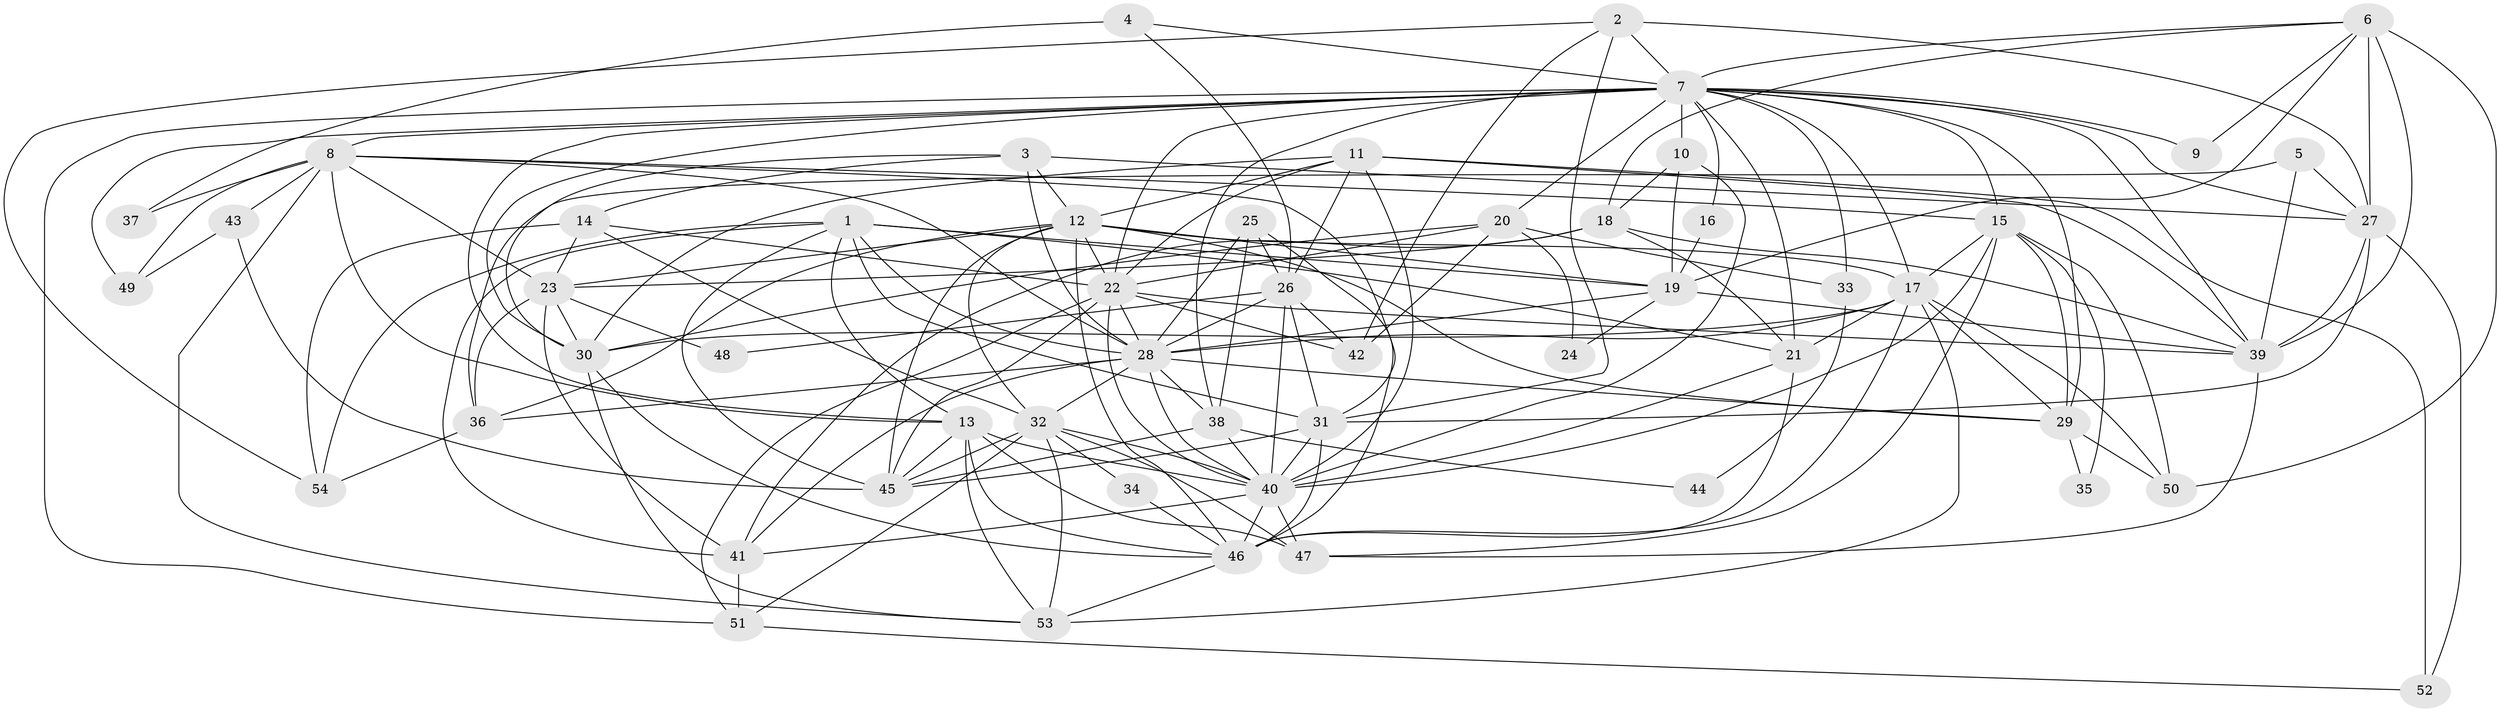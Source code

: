 // original degree distribution, {4: 0.2814814814814815, 5: 0.15555555555555556, 3: 0.2518518518518518, 8: 0.014814814814814815, 2: 0.14814814814814814, 6: 0.1259259259259259, 7: 0.014814814814814815, 9: 0.007407407407407408}
// Generated by graph-tools (version 1.1) at 2025/51/03/04/25 22:51:15]
// undirected, 54 vertices, 170 edges
graph export_dot {
  node [color=gray90,style=filled];
  1;
  2;
  3;
  4;
  5;
  6;
  7;
  8;
  9;
  10;
  11;
  12;
  13;
  14;
  15;
  16;
  17;
  18;
  19;
  20;
  21;
  22;
  23;
  24;
  25;
  26;
  27;
  28;
  29;
  30;
  31;
  32;
  33;
  34;
  35;
  36;
  37;
  38;
  39;
  40;
  41;
  42;
  43;
  44;
  45;
  46;
  47;
  48;
  49;
  50;
  51;
  52;
  53;
  54;
  1 -- 13 [weight=1.0];
  1 -- 19 [weight=1.0];
  1 -- 21 [weight=1.0];
  1 -- 28 [weight=1.0];
  1 -- 31 [weight=2.0];
  1 -- 41 [weight=1.0];
  1 -- 45 [weight=1.0];
  1 -- 54 [weight=1.0];
  2 -- 7 [weight=1.0];
  2 -- 27 [weight=2.0];
  2 -- 31 [weight=1.0];
  2 -- 42 [weight=1.0];
  2 -- 54 [weight=1.0];
  3 -- 12 [weight=1.0];
  3 -- 14 [weight=1.0];
  3 -- 27 [weight=1.0];
  3 -- 28 [weight=3.0];
  3 -- 30 [weight=1.0];
  4 -- 7 [weight=1.0];
  4 -- 26 [weight=2.0];
  4 -- 37 [weight=1.0];
  5 -- 27 [weight=1.0];
  5 -- 36 [weight=1.0];
  5 -- 39 [weight=1.0];
  6 -- 7 [weight=1.0];
  6 -- 9 [weight=1.0];
  6 -- 18 [weight=1.0];
  6 -- 19 [weight=1.0];
  6 -- 27 [weight=2.0];
  6 -- 39 [weight=1.0];
  6 -- 50 [weight=1.0];
  7 -- 8 [weight=1.0];
  7 -- 9 [weight=1.0];
  7 -- 10 [weight=1.0];
  7 -- 13 [weight=1.0];
  7 -- 15 [weight=2.0];
  7 -- 16 [weight=1.0];
  7 -- 17 [weight=1.0];
  7 -- 20 [weight=1.0];
  7 -- 21 [weight=2.0];
  7 -- 22 [weight=1.0];
  7 -- 27 [weight=1.0];
  7 -- 29 [weight=2.0];
  7 -- 30 [weight=1.0];
  7 -- 33 [weight=1.0];
  7 -- 38 [weight=1.0];
  7 -- 39 [weight=1.0];
  7 -- 49 [weight=1.0];
  7 -- 51 [weight=1.0];
  8 -- 13 [weight=1.0];
  8 -- 15 [weight=1.0];
  8 -- 23 [weight=1.0];
  8 -- 28 [weight=1.0];
  8 -- 31 [weight=1.0];
  8 -- 37 [weight=1.0];
  8 -- 43 [weight=1.0];
  8 -- 49 [weight=1.0];
  8 -- 53 [weight=1.0];
  10 -- 18 [weight=1.0];
  10 -- 19 [weight=1.0];
  10 -- 40 [weight=1.0];
  11 -- 12 [weight=1.0];
  11 -- 22 [weight=1.0];
  11 -- 26 [weight=1.0];
  11 -- 30 [weight=1.0];
  11 -- 39 [weight=1.0];
  11 -- 40 [weight=1.0];
  11 -- 52 [weight=1.0];
  12 -- 17 [weight=1.0];
  12 -- 19 [weight=1.0];
  12 -- 22 [weight=2.0];
  12 -- 23 [weight=1.0];
  12 -- 29 [weight=2.0];
  12 -- 32 [weight=1.0];
  12 -- 36 [weight=1.0];
  12 -- 45 [weight=1.0];
  12 -- 46 [weight=1.0];
  13 -- 40 [weight=1.0];
  13 -- 45 [weight=2.0];
  13 -- 46 [weight=1.0];
  13 -- 47 [weight=1.0];
  13 -- 53 [weight=1.0];
  14 -- 22 [weight=1.0];
  14 -- 23 [weight=1.0];
  14 -- 32 [weight=1.0];
  14 -- 54 [weight=1.0];
  15 -- 17 [weight=1.0];
  15 -- 29 [weight=1.0];
  15 -- 35 [weight=1.0];
  15 -- 40 [weight=2.0];
  15 -- 47 [weight=1.0];
  15 -- 50 [weight=1.0];
  16 -- 19 [weight=2.0];
  17 -- 21 [weight=1.0];
  17 -- 28 [weight=1.0];
  17 -- 29 [weight=1.0];
  17 -- 30 [weight=1.0];
  17 -- 46 [weight=1.0];
  17 -- 50 [weight=1.0];
  17 -- 53 [weight=1.0];
  18 -- 21 [weight=1.0];
  18 -- 23 [weight=1.0];
  18 -- 39 [weight=1.0];
  18 -- 41 [weight=1.0];
  19 -- 24 [weight=2.0];
  19 -- 28 [weight=1.0];
  19 -- 39 [weight=1.0];
  20 -- 22 [weight=1.0];
  20 -- 24 [weight=1.0];
  20 -- 30 [weight=1.0];
  20 -- 33 [weight=1.0];
  20 -- 42 [weight=1.0];
  21 -- 40 [weight=1.0];
  21 -- 46 [weight=1.0];
  22 -- 28 [weight=1.0];
  22 -- 39 [weight=1.0];
  22 -- 40 [weight=1.0];
  22 -- 42 [weight=1.0];
  22 -- 45 [weight=1.0];
  22 -- 51 [weight=1.0];
  23 -- 30 [weight=1.0];
  23 -- 36 [weight=1.0];
  23 -- 41 [weight=1.0];
  23 -- 48 [weight=1.0];
  25 -- 26 [weight=1.0];
  25 -- 28 [weight=1.0];
  25 -- 38 [weight=1.0];
  25 -- 46 [weight=1.0];
  26 -- 28 [weight=1.0];
  26 -- 31 [weight=1.0];
  26 -- 40 [weight=1.0];
  26 -- 42 [weight=1.0];
  26 -- 48 [weight=1.0];
  27 -- 31 [weight=1.0];
  27 -- 39 [weight=1.0];
  27 -- 52 [weight=1.0];
  28 -- 29 [weight=1.0];
  28 -- 32 [weight=1.0];
  28 -- 36 [weight=1.0];
  28 -- 38 [weight=1.0];
  28 -- 40 [weight=1.0];
  28 -- 41 [weight=1.0];
  29 -- 35 [weight=1.0];
  29 -- 50 [weight=1.0];
  30 -- 46 [weight=1.0];
  30 -- 53 [weight=1.0];
  31 -- 40 [weight=1.0];
  31 -- 45 [weight=2.0];
  31 -- 46 [weight=3.0];
  32 -- 34 [weight=1.0];
  32 -- 40 [weight=1.0];
  32 -- 45 [weight=2.0];
  32 -- 47 [weight=2.0];
  32 -- 51 [weight=1.0];
  32 -- 53 [weight=1.0];
  33 -- 44 [weight=1.0];
  34 -- 46 [weight=1.0];
  36 -- 54 [weight=1.0];
  38 -- 40 [weight=1.0];
  38 -- 44 [weight=1.0];
  38 -- 45 [weight=1.0];
  39 -- 47 [weight=1.0];
  40 -- 41 [weight=1.0];
  40 -- 46 [weight=1.0];
  40 -- 47 [weight=1.0];
  41 -- 51 [weight=1.0];
  43 -- 45 [weight=1.0];
  43 -- 49 [weight=1.0];
  46 -- 53 [weight=1.0];
  51 -- 52 [weight=1.0];
}
